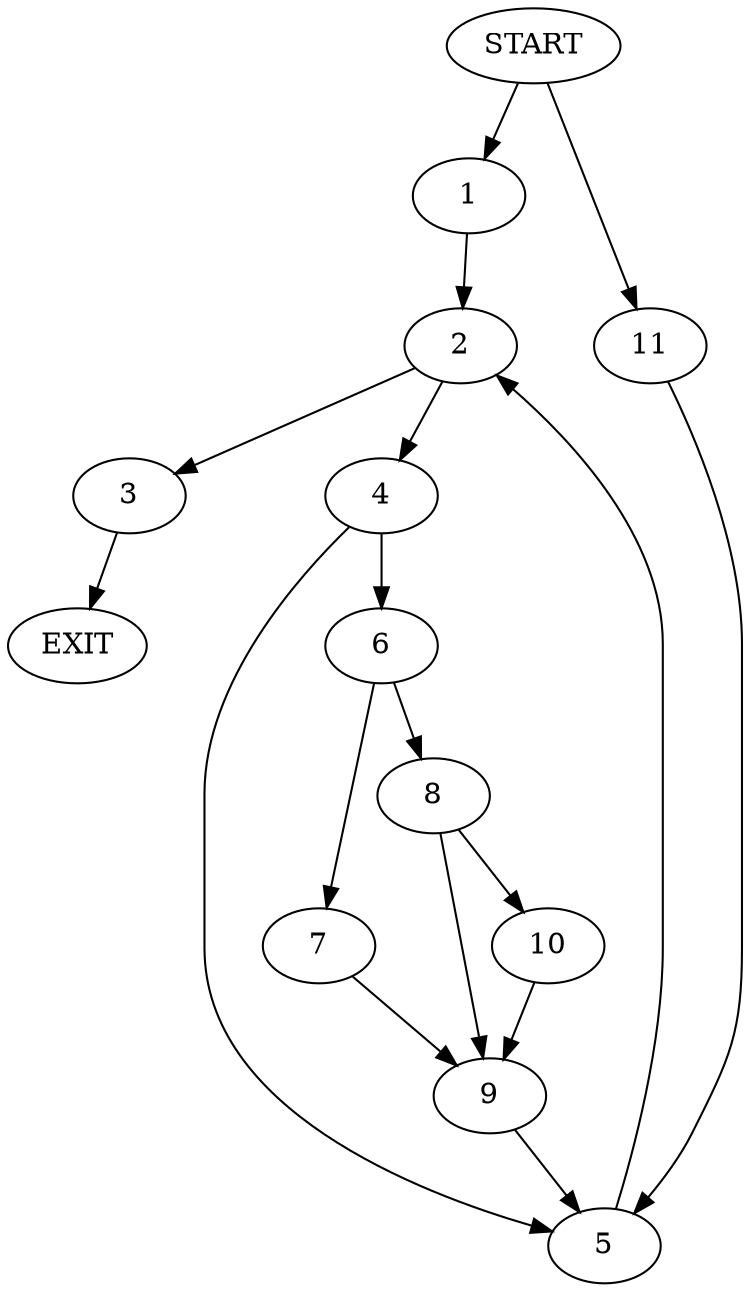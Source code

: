 digraph {
0 [label="START"]
12 [label="EXIT"]
0 -> 1
1 -> 2
2 -> 3
2 -> 4
4 -> 5
4 -> 6
3 -> 12
5 -> 2
6 -> 7
6 -> 8
8 -> 9
8 -> 10
7 -> 9
9 -> 5
10 -> 9
0 -> 11
11 -> 5
}
